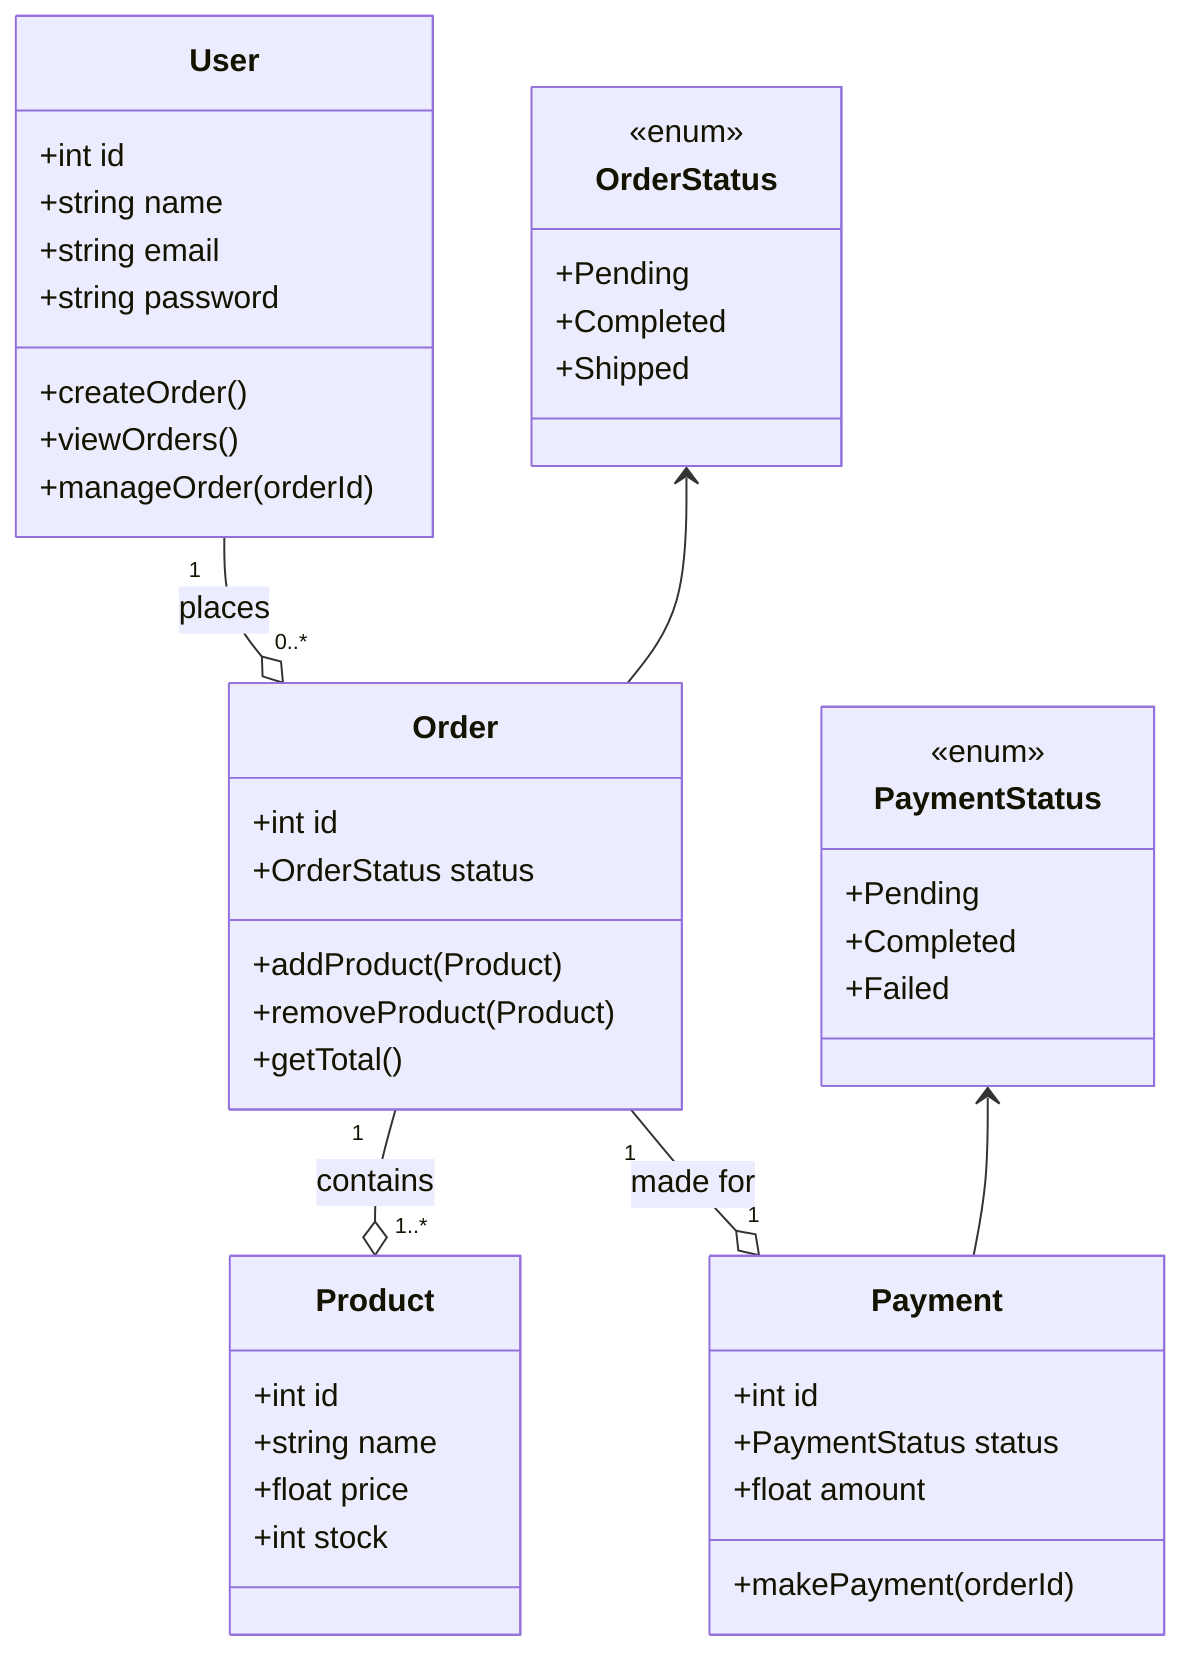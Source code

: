 classDiagram
    class User {
        +int id
        +string name
        +string email
        +string password
        +createOrder()
        +viewOrders()
        +manageOrder(orderId)
    }

    class Product {
        +int id
        +string name
        +float price
        +int stock
    }

    class Order {
        +int id
        +OrderStatus status
        +addProduct(Product)
        +removeProduct(Product)
        +getTotal()
    }

    class Payment {
        +int id
        +PaymentStatus status
        +float amount
        +makePayment(orderId)
    }

    class OrderStatus {
        <<enum>>
        +Pending
        +Completed
        +Shipped
    }

    class PaymentStatus {
        <<enum>>
        +Pending
        +Completed
        +Failed
    }

    User "1" --o "0..*" Order : places
    Order "1" --o "1..*" Product : contains
    Order "1" --o "1" Payment : made for
    PaymentStatus <-- Payment
    OrderStatus <-- Order
